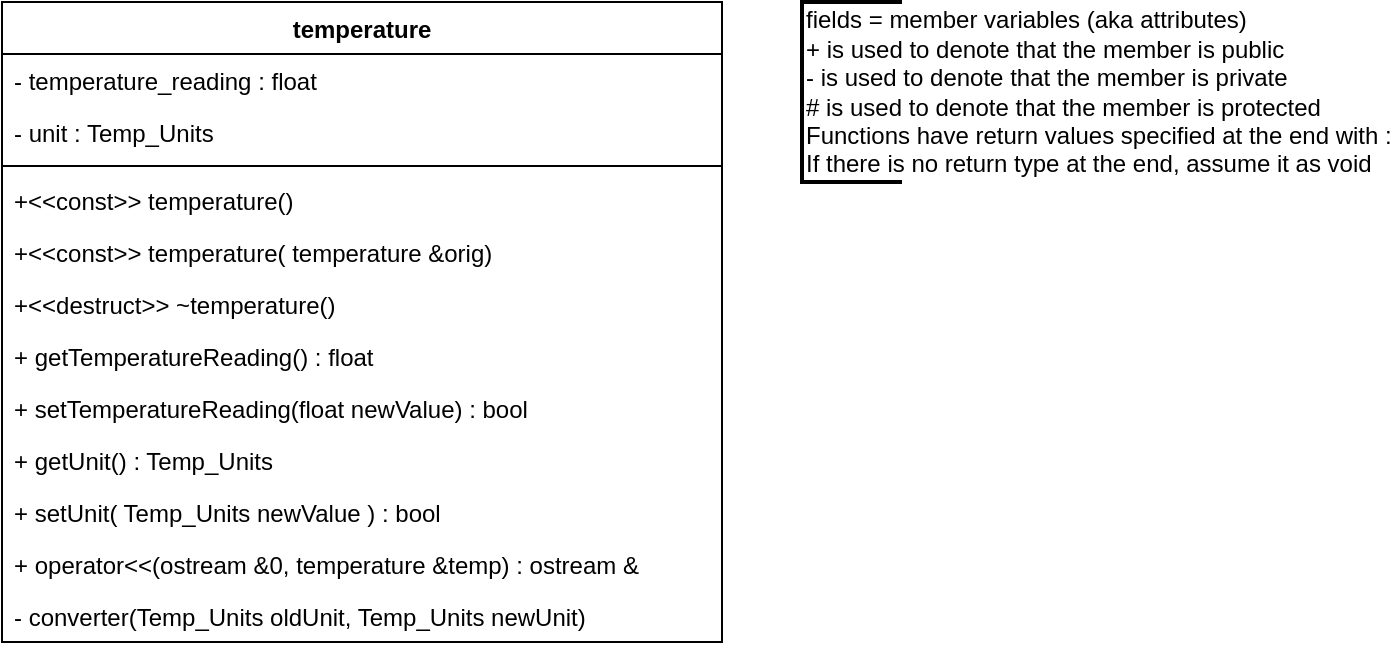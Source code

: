 <mxfile version="13.0.1" type="device"><diagram id="SKdbSxqTs54ML5LUAURp" name="Page-1"><mxGraphModel dx="985" dy="571" grid="1" gridSize="10" guides="1" tooltips="1" connect="1" arrows="1" fold="1" page="1" pageScale="1" pageWidth="850" pageHeight="1100" math="0" shadow="0"><root><mxCell id="0"/><mxCell id="1" parent="0"/><mxCell id="MG_GKcaaGQGOezbVAYAq-1" value="temperature" style="swimlane;fontStyle=1;align=center;verticalAlign=top;childLayout=stackLayout;horizontal=1;startSize=26;horizontalStack=0;resizeParent=1;resizeParentMax=0;resizeLast=0;collapsible=1;marginBottom=0;" vertex="1" parent="1"><mxGeometry x="80" y="40" width="360" height="320" as="geometry"/></mxCell><mxCell id="MG_GKcaaGQGOezbVAYAq-2" value="- temperature_reading : float&#xA;" style="text;strokeColor=none;fillColor=none;align=left;verticalAlign=top;spacingLeft=4;spacingRight=4;overflow=hidden;rotatable=0;points=[[0,0.5],[1,0.5]];portConstraint=eastwest;" vertex="1" parent="MG_GKcaaGQGOezbVAYAq-1"><mxGeometry y="26" width="360" height="26" as="geometry"/></mxCell><mxCell id="MG_GKcaaGQGOezbVAYAq-6" value="- unit : Temp_Units" style="text;strokeColor=none;fillColor=none;align=left;verticalAlign=top;spacingLeft=4;spacingRight=4;overflow=hidden;rotatable=0;points=[[0,0.5],[1,0.5]];portConstraint=eastwest;" vertex="1" parent="MG_GKcaaGQGOezbVAYAq-1"><mxGeometry y="52" width="360" height="26" as="geometry"/></mxCell><mxCell id="MG_GKcaaGQGOezbVAYAq-3" value="" style="line;strokeWidth=1;fillColor=none;align=left;verticalAlign=middle;spacingTop=-1;spacingLeft=3;spacingRight=3;rotatable=0;labelPosition=right;points=[];portConstraint=eastwest;" vertex="1" parent="MG_GKcaaGQGOezbVAYAq-1"><mxGeometry y="78" width="360" height="8" as="geometry"/></mxCell><mxCell id="MG_GKcaaGQGOezbVAYAq-4" value="+&lt;&lt;const&gt;&gt; temperature()" style="text;strokeColor=none;fillColor=none;align=left;verticalAlign=top;spacingLeft=4;spacingRight=4;overflow=hidden;rotatable=0;points=[[0,0.5],[1,0.5]];portConstraint=eastwest;" vertex="1" parent="MG_GKcaaGQGOezbVAYAq-1"><mxGeometry y="86" width="360" height="26" as="geometry"/></mxCell><mxCell id="MG_GKcaaGQGOezbVAYAq-7" value="+&lt;&lt;const&gt;&gt; temperature( temperature &amp;orig)" style="text;strokeColor=none;fillColor=none;align=left;verticalAlign=top;spacingLeft=4;spacingRight=4;overflow=hidden;rotatable=0;points=[[0,0.5],[1,0.5]];portConstraint=eastwest;" vertex="1" parent="MG_GKcaaGQGOezbVAYAq-1"><mxGeometry y="112" width="360" height="26" as="geometry"/></mxCell><mxCell id="MG_GKcaaGQGOezbVAYAq-8" value="+&lt;&lt;destruct&gt;&gt; ~temperature()" style="text;strokeColor=none;fillColor=none;align=left;verticalAlign=top;spacingLeft=4;spacingRight=4;overflow=hidden;rotatable=0;points=[[0,0.5],[1,0.5]];portConstraint=eastwest;" vertex="1" parent="MG_GKcaaGQGOezbVAYAq-1"><mxGeometry y="138" width="360" height="26" as="geometry"/></mxCell><mxCell id="MG_GKcaaGQGOezbVAYAq-9" value="+ getTemperatureReading() : float" style="text;strokeColor=none;fillColor=none;align=left;verticalAlign=top;spacingLeft=4;spacingRight=4;overflow=hidden;rotatable=0;points=[[0,0.5],[1,0.5]];portConstraint=eastwest;" vertex="1" parent="MG_GKcaaGQGOezbVAYAq-1"><mxGeometry y="164" width="360" height="26" as="geometry"/></mxCell><mxCell id="MG_GKcaaGQGOezbVAYAq-10" value="+ setTemperatureReading(float newValue) : bool" style="text;strokeColor=none;fillColor=none;align=left;verticalAlign=top;spacingLeft=4;spacingRight=4;overflow=hidden;rotatable=0;points=[[0,0.5],[1,0.5]];portConstraint=eastwest;" vertex="1" parent="MG_GKcaaGQGOezbVAYAq-1"><mxGeometry y="190" width="360" height="26" as="geometry"/></mxCell><mxCell id="MG_GKcaaGQGOezbVAYAq-11" value="+ getUnit() : Temp_Units" style="text;strokeColor=none;fillColor=none;align=left;verticalAlign=top;spacingLeft=4;spacingRight=4;overflow=hidden;rotatable=0;points=[[0,0.5],[1,0.5]];portConstraint=eastwest;" vertex="1" parent="MG_GKcaaGQGOezbVAYAq-1"><mxGeometry y="216" width="360" height="26" as="geometry"/></mxCell><mxCell id="MG_GKcaaGQGOezbVAYAq-12" value="+ setUnit( Temp_Units newValue ) : bool" style="text;strokeColor=none;fillColor=none;align=left;verticalAlign=top;spacingLeft=4;spacingRight=4;overflow=hidden;rotatable=0;points=[[0,0.5],[1,0.5]];portConstraint=eastwest;" vertex="1" parent="MG_GKcaaGQGOezbVAYAq-1"><mxGeometry y="242" width="360" height="26" as="geometry"/></mxCell><mxCell id="MG_GKcaaGQGOezbVAYAq-13" value="+ operator&lt;&lt;(ostream &amp;0, temperature &amp;temp) : ostream &amp;" style="text;strokeColor=none;fillColor=none;align=left;verticalAlign=top;spacingLeft=4;spacingRight=4;overflow=hidden;rotatable=0;points=[[0,0.5],[1,0.5]];portConstraint=eastwest;" vertex="1" parent="MG_GKcaaGQGOezbVAYAq-1"><mxGeometry y="268" width="360" height="26" as="geometry"/></mxCell><mxCell id="MG_GKcaaGQGOezbVAYAq-14" value="- converter(Temp_Units oldUnit, Temp_Units newUnit)" style="text;strokeColor=none;fillColor=none;align=left;verticalAlign=top;spacingLeft=4;spacingRight=4;overflow=hidden;rotatable=0;points=[[0,0.5],[1,0.5]];portConstraint=eastwest;" vertex="1" parent="MG_GKcaaGQGOezbVAYAq-1"><mxGeometry y="294" width="360" height="26" as="geometry"/></mxCell><mxCell id="MG_GKcaaGQGOezbVAYAq-5" value="&lt;div&gt;fields = member variables (aka attributes)&lt;/div&gt;&lt;div&gt;+ is used to denote that the member is public&lt;/div&gt;&lt;div&gt;- is used to denote that the member is private&lt;/div&gt;&lt;div&gt;# is used to denote that the member is protected&lt;/div&gt;&lt;div&gt;Functions have return values specified at the end with :&lt;/div&gt;&lt;div&gt;If there is no return type at the end, assume it as void&lt;br&gt;&lt;/div&gt;" style="strokeWidth=2;html=1;shape=mxgraph.flowchart.annotation_1;align=left;pointerEvents=1;" vertex="1" parent="1"><mxGeometry x="480" y="40" width="50" height="90" as="geometry"/></mxCell></root></mxGraphModel></diagram></mxfile>